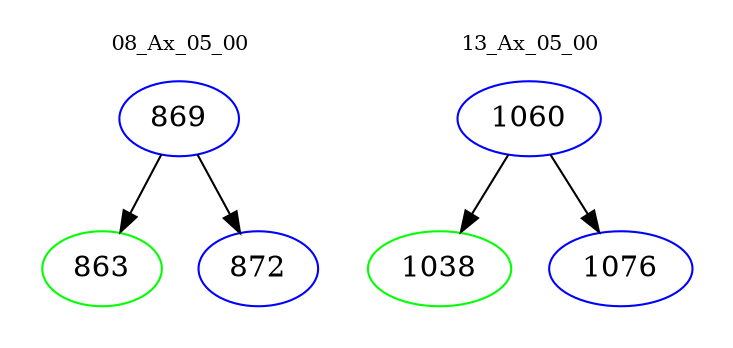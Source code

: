 digraph{
subgraph cluster_0 {
color = white
label = "08_Ax_05_00";
fontsize=10;
T0_869 [label="869", color="blue"]
T0_869 -> T0_863 [color="black"]
T0_863 [label="863", color="green"]
T0_869 -> T0_872 [color="black"]
T0_872 [label="872", color="blue"]
}
subgraph cluster_1 {
color = white
label = "13_Ax_05_00";
fontsize=10;
T1_1060 [label="1060", color="blue"]
T1_1060 -> T1_1038 [color="black"]
T1_1038 [label="1038", color="green"]
T1_1060 -> T1_1076 [color="black"]
T1_1076 [label="1076", color="blue"]
}
}

